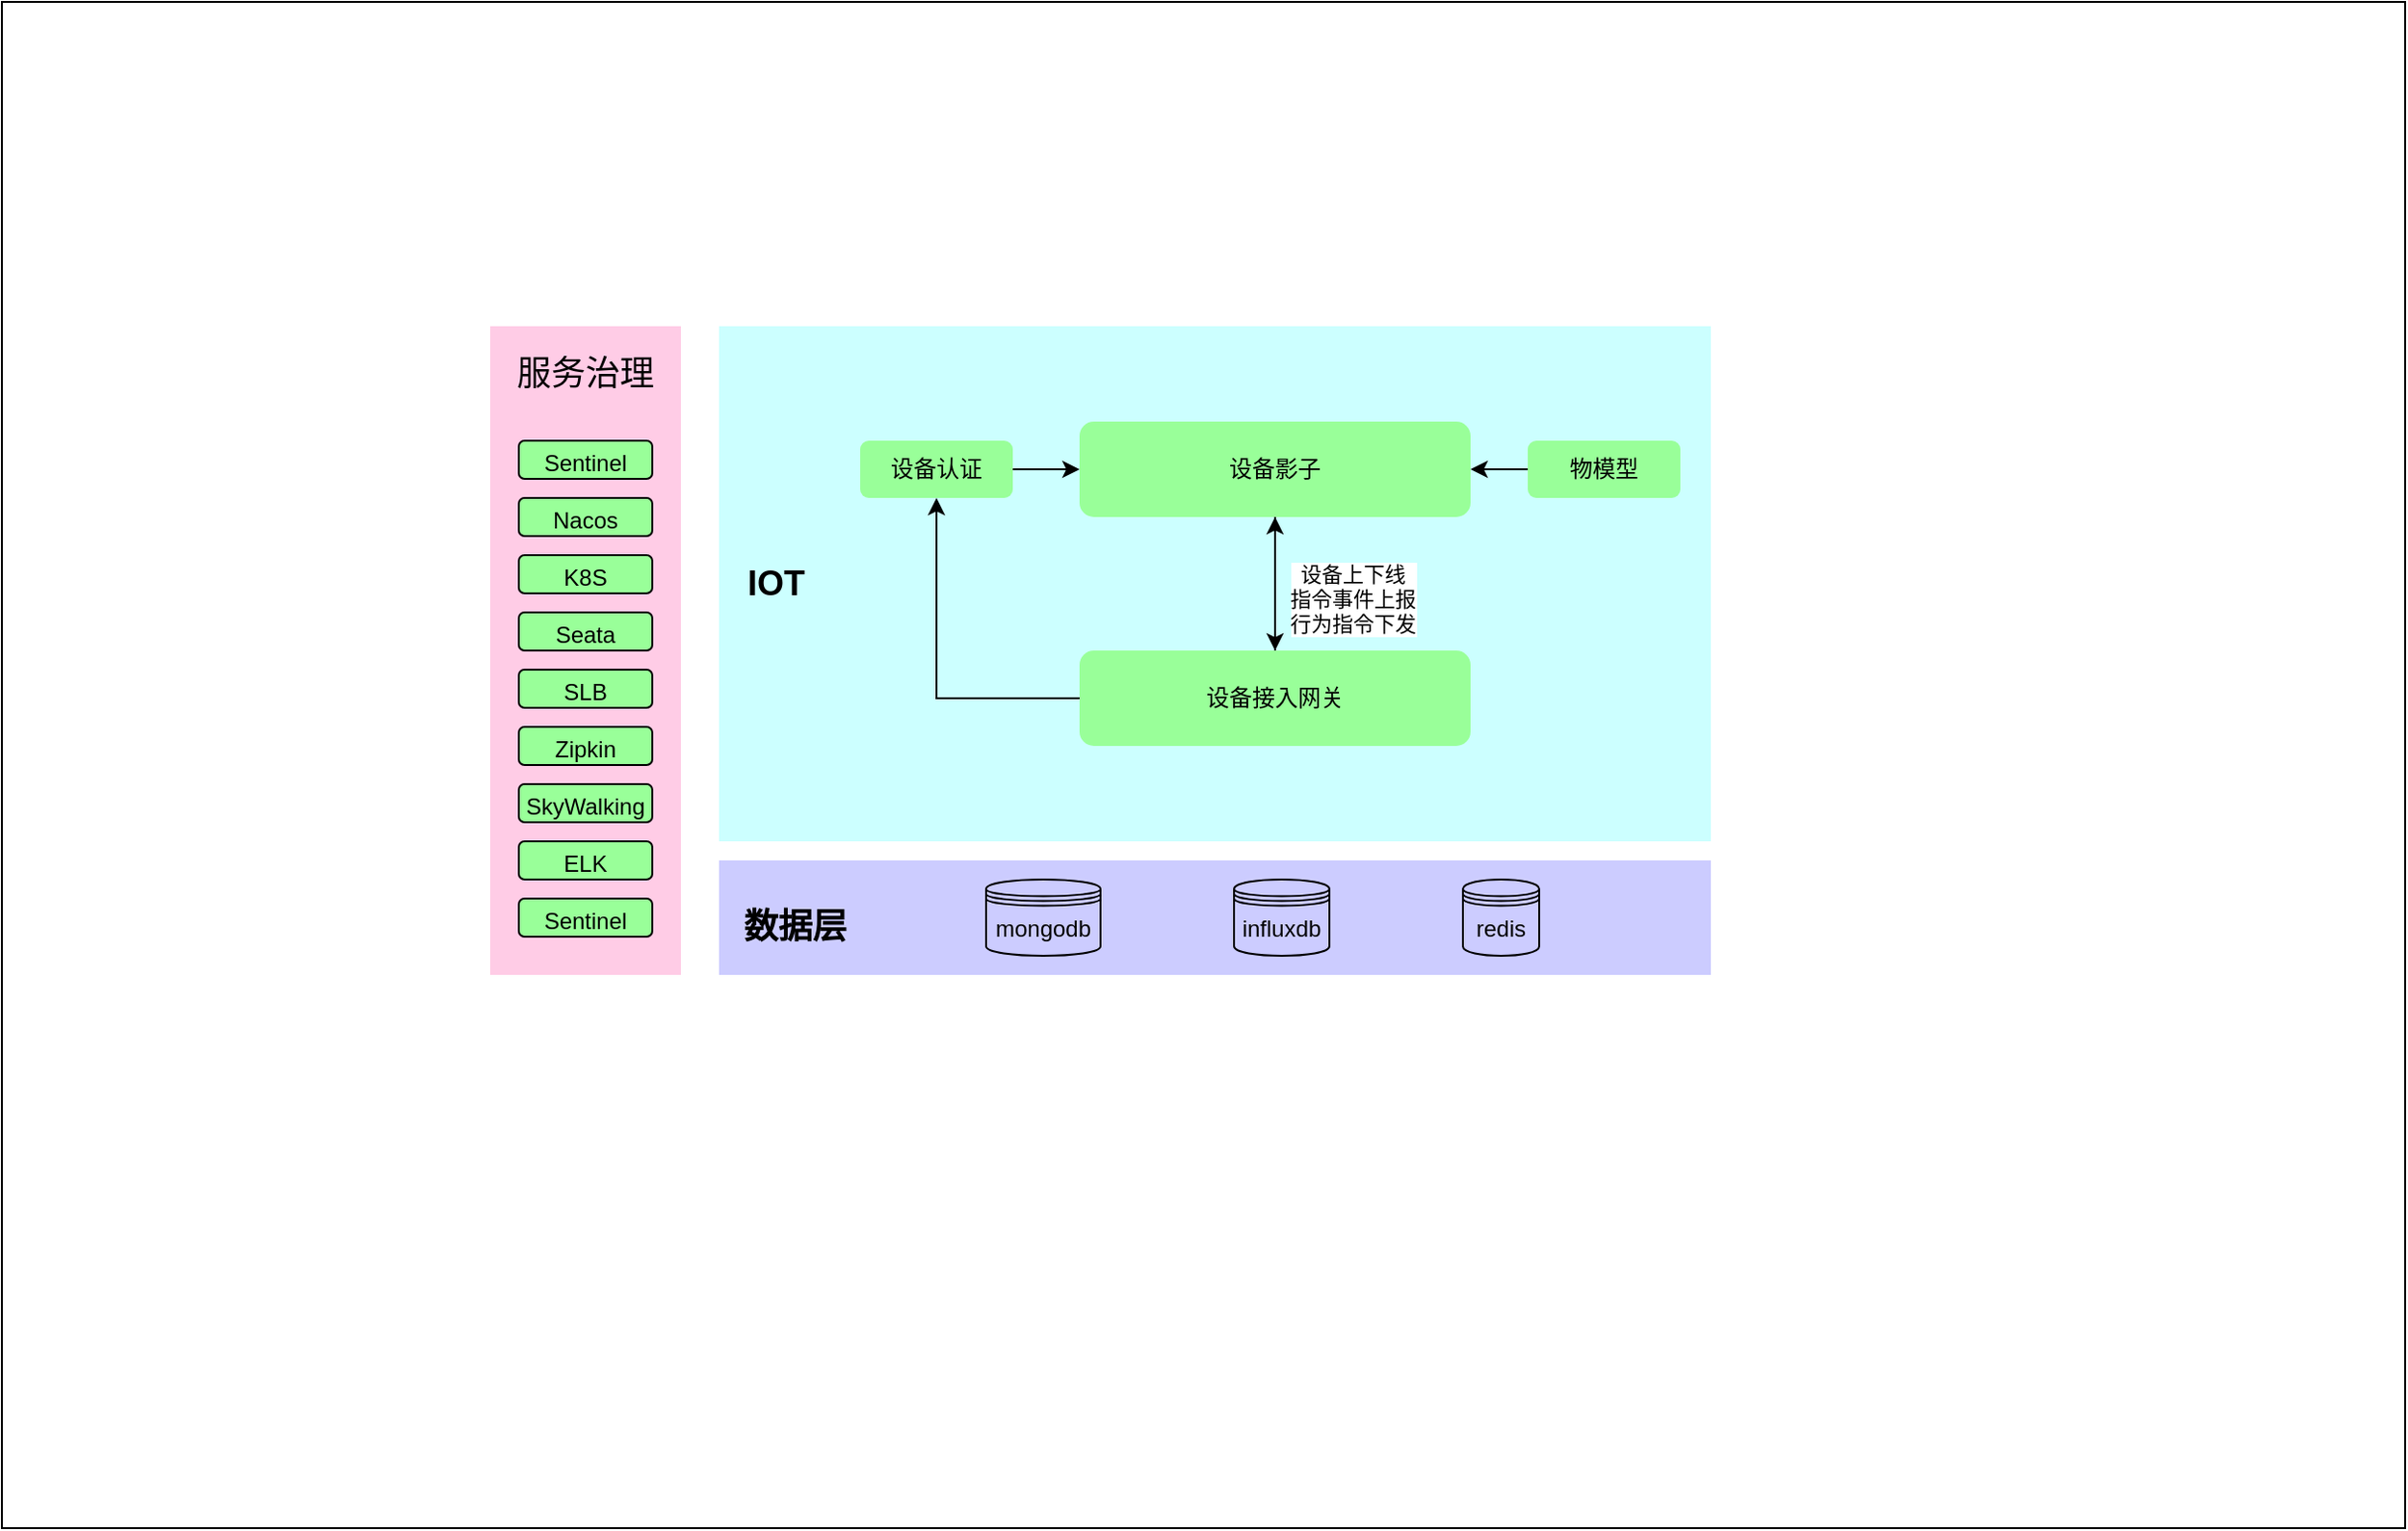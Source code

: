 <mxfile version="20.2.5" type="github">
  <diagram id="40aXMJElyH3ZojQQO4nJ" name="第 1 页">
    <mxGraphModel dx="2012" dy="635" grid="1" gridSize="10" guides="1" tooltips="1" connect="1" arrows="1" fold="1" page="1" pageScale="1" pageWidth="827" pageHeight="1169" math="0" shadow="0">
      <root>
        <mxCell id="0" />
        <mxCell id="1" parent="0" />
        <mxCell id="PQlzH3_l8pk0wqPPST7m-7" value="" style="rounded=0;whiteSpace=wrap;html=1;" vertex="1" parent="1">
          <mxGeometry x="-216" y="40" width="1260" height="800" as="geometry" />
        </mxCell>
        <mxCell id="PQlzH3_l8pk0wqPPST7m-59" value="" style="rounded=0;whiteSpace=wrap;html=1;fillColor=#CCFFFF;strokeColor=none;" vertex="1" parent="1">
          <mxGeometry x="160" y="210" width="520" height="270" as="geometry" />
        </mxCell>
        <mxCell id="PQlzH3_l8pk0wqPPST7m-14" value="" style="edgeStyle=orthogonalEdgeStyle;rounded=0;orthogonalLoop=1;jettySize=auto;html=1;" edge="1" parent="1" target="PQlzH3_l8pk0wqPPST7m-13">
          <mxGeometry relative="1" as="geometry">
            <mxPoint x="299" y="370" as="sourcePoint" />
          </mxGeometry>
        </mxCell>
        <mxCell id="PQlzH3_l8pk0wqPPST7m-12" value="" style="edgeStyle=orthogonalEdgeStyle;rounded=0;orthogonalLoop=1;jettySize=auto;html=1;" edge="1" parent="1" target="PQlzH3_l8pk0wqPPST7m-8">
          <mxGeometry relative="1" as="geometry">
            <mxPoint x="299" y="290" as="sourcePoint" />
          </mxGeometry>
        </mxCell>
        <mxCell id="PQlzH3_l8pk0wqPPST7m-16" value="" style="edgeStyle=orthogonalEdgeStyle;rounded=0;orthogonalLoop=1;jettySize=auto;html=1;" edge="1" parent="1" target="PQlzH3_l8pk0wqPPST7m-15">
          <mxGeometry relative="1" as="geometry">
            <mxPoint x="299" y="450" as="sourcePoint" />
          </mxGeometry>
        </mxCell>
        <mxCell id="PQlzH3_l8pk0wqPPST7m-30" value="" style="edgeStyle=orthogonalEdgeStyle;rounded=0;orthogonalLoop=1;jettySize=auto;html=1;" edge="1" parent="1" target="PQlzH3_l8pk0wqPPST7m-28">
          <mxGeometry relative="1" as="geometry">
            <mxPoint x="410" y="100" as="sourcePoint" />
          </mxGeometry>
        </mxCell>
        <mxCell id="PQlzH3_l8pk0wqPPST7m-24" value="" style="edgeStyle=orthogonalEdgeStyle;rounded=0;orthogonalLoop=1;jettySize=auto;html=1;" edge="1" parent="1" target="PQlzH3_l8pk0wqPPST7m-23">
          <mxGeometry relative="1" as="geometry">
            <mxPoint x="410" y="344" as="sourcePoint" />
          </mxGeometry>
        </mxCell>
        <mxCell id="PQlzH3_l8pk0wqPPST7m-27" value="" style="edgeStyle=orthogonalEdgeStyle;rounded=0;orthogonalLoop=1;jettySize=auto;html=1;" edge="1" parent="1" target="PQlzH3_l8pk0wqPPST7m-25">
          <mxGeometry relative="1" as="geometry">
            <mxPoint x="410" y="480" as="sourcePoint" />
          </mxGeometry>
        </mxCell>
        <mxCell id="PQlzH3_l8pk0wqPPST7m-29" value="" style="edgeStyle=orthogonalEdgeStyle;rounded=0;orthogonalLoop=1;jettySize=auto;html=1;" edge="1" parent="1" target="PQlzH3_l8pk0wqPPST7m-20">
          <mxGeometry relative="1" as="geometry">
            <mxPoint x="410" y="220" as="sourcePoint" />
          </mxGeometry>
        </mxCell>
        <mxCell id="PQlzH3_l8pk0wqPPST7m-44" style="edgeStyle=orthogonalEdgeStyle;rounded=0;orthogonalLoop=1;jettySize=auto;html=1;entryX=0.5;entryY=1;entryDx=0;entryDy=0;" edge="1" parent="1" source="PQlzH3_l8pk0wqPPST7m-34" target="PQlzH3_l8pk0wqPPST7m-42">
          <mxGeometry relative="1" as="geometry" />
        </mxCell>
        <mxCell id="PQlzH3_l8pk0wqPPST7m-49" value="" style="edgeStyle=orthogonalEdgeStyle;rounded=0;orthogonalLoop=1;jettySize=auto;html=1;" edge="1" parent="1" source="PQlzH3_l8pk0wqPPST7m-34" target="PQlzH3_l8pk0wqPPST7m-43">
          <mxGeometry relative="1" as="geometry" />
        </mxCell>
        <mxCell id="PQlzH3_l8pk0wqPPST7m-34" value="设备接入网关" style="rounded=1;whiteSpace=wrap;html=1;fillColor=#99FF99;strokeColor=none;" vertex="1" parent="1">
          <mxGeometry x="349" y="380" width="205" height="50" as="geometry" />
        </mxCell>
        <mxCell id="PQlzH3_l8pk0wqPPST7m-45" style="edgeStyle=orthogonalEdgeStyle;rounded=0;orthogonalLoop=1;jettySize=auto;html=1;entryX=0;entryY=0.5;entryDx=0;entryDy=0;" edge="1" parent="1" source="PQlzH3_l8pk0wqPPST7m-42" target="PQlzH3_l8pk0wqPPST7m-43">
          <mxGeometry relative="1" as="geometry" />
        </mxCell>
        <mxCell id="PQlzH3_l8pk0wqPPST7m-42" value="设备认证" style="rounded=1;whiteSpace=wrap;html=1;fillColor=#99FF99;strokeColor=none;" vertex="1" parent="1">
          <mxGeometry x="234" y="270" width="80" height="30" as="geometry" />
        </mxCell>
        <mxCell id="PQlzH3_l8pk0wqPPST7m-51" value="" style="edgeStyle=orthogonalEdgeStyle;rounded=0;orthogonalLoop=1;jettySize=auto;html=1;" edge="1" parent="1" source="PQlzH3_l8pk0wqPPST7m-43" target="PQlzH3_l8pk0wqPPST7m-34">
          <mxGeometry relative="1" as="geometry" />
        </mxCell>
        <mxCell id="PQlzH3_l8pk0wqPPST7m-52" value="设备上下线&lt;br&gt;指令事件上报&lt;br&gt;行为指令下发" style="edgeLabel;html=1;align=center;verticalAlign=middle;resizable=0;points=[];fillColor=#CCFFE6;" vertex="1" connectable="0" parent="PQlzH3_l8pk0wqPPST7m-51">
          <mxGeometry x="-0.294" y="2" relative="1" as="geometry">
            <mxPoint x="38" y="18" as="offset" />
          </mxGeometry>
        </mxCell>
        <mxCell id="PQlzH3_l8pk0wqPPST7m-43" value="设备影子" style="rounded=1;whiteSpace=wrap;html=1;fillColor=#99FF99;strokeColor=none;" vertex="1" parent="1">
          <mxGeometry x="349" y="260" width="205" height="50" as="geometry" />
        </mxCell>
        <mxCell id="PQlzH3_l8pk0wqPPST7m-47" value="" style="edgeStyle=orthogonalEdgeStyle;rounded=0;orthogonalLoop=1;jettySize=auto;html=1;" edge="1" parent="1" source="PQlzH3_l8pk0wqPPST7m-46" target="PQlzH3_l8pk0wqPPST7m-43">
          <mxGeometry relative="1" as="geometry" />
        </mxCell>
        <mxCell id="PQlzH3_l8pk0wqPPST7m-46" value="物模型" style="rounded=1;whiteSpace=wrap;html=1;fillColor=#99FF99;strokeColor=none;" vertex="1" parent="1">
          <mxGeometry x="584" y="270" width="80" height="30" as="geometry" />
        </mxCell>
        <mxCell id="PQlzH3_l8pk0wqPPST7m-54" value="" style="rounded=0;whiteSpace=wrap;html=1;fillColor=#CCCCFF;strokeColor=none;" vertex="1" parent="1">
          <mxGeometry x="160" y="490" width="520" height="60" as="geometry" />
        </mxCell>
        <mxCell id="PQlzH3_l8pk0wqPPST7m-56" value="mongodb" style="shape=datastore;whiteSpace=wrap;html=1;fillColor=#CCCCFF;strokeColor=default;" vertex="1" parent="1">
          <mxGeometry x="300" y="500" width="60" height="40" as="geometry" />
        </mxCell>
        <mxCell id="PQlzH3_l8pk0wqPPST7m-57" value="influxdb" style="shape=datastore;whiteSpace=wrap;html=1;fillColor=#CCCCFF;strokeColor=default;" vertex="1" parent="1">
          <mxGeometry x="430" y="500" width="50" height="40" as="geometry" />
        </mxCell>
        <mxCell id="PQlzH3_l8pk0wqPPST7m-58" value="redis" style="shape=datastore;whiteSpace=wrap;html=1;fillColor=#CCCCFF;strokeColor=default;" vertex="1" parent="1">
          <mxGeometry x="550" y="500" width="40" height="40" as="geometry" />
        </mxCell>
        <mxCell id="PQlzH3_l8pk0wqPPST7m-73" value="&lt;b&gt;&lt;font style=&quot;font-size: 18px;&quot;&gt;数据层&lt;/font&gt;&lt;/b&gt;" style="text;html=1;strokeColor=none;fillColor=none;align=center;verticalAlign=middle;whiteSpace=wrap;rounded=0;" vertex="1" parent="1">
          <mxGeometry x="170" y="510" width="60" height="30" as="geometry" />
        </mxCell>
        <mxCell id="PQlzH3_l8pk0wqPPST7m-74" value="&lt;b&gt;&lt;font style=&quot;font-size: 18px;&quot;&gt;IOT&lt;/font&gt;&lt;/b&gt;" style="text;html=1;strokeColor=none;fillColor=none;align=center;verticalAlign=middle;whiteSpace=wrap;rounded=0;" vertex="1" parent="1">
          <mxGeometry x="160" y="330" width="60" height="30" as="geometry" />
        </mxCell>
        <mxCell id="PQlzH3_l8pk0wqPPST7m-75" value="" style="rounded=0;whiteSpace=wrap;html=1;fontSize=18;strokeColor=none;fillColor=#FFCCE6;" vertex="1" parent="1">
          <mxGeometry x="40" y="210" width="100" height="340" as="geometry" />
        </mxCell>
        <mxCell id="PQlzH3_l8pk0wqPPST7m-76" value="&lt;font style=&quot;font-size: 12px;&quot;&gt;Sentinel&lt;/font&gt;" style="rounded=1;whiteSpace=wrap;html=1;fontSize=18;strokeColor=default;fillColor=#99FF99;" vertex="1" parent="1">
          <mxGeometry x="55" y="270" width="70" height="20" as="geometry" />
        </mxCell>
        <mxCell id="PQlzH3_l8pk0wqPPST7m-77" value="&lt;font style=&quot;font-size: 18px;&quot;&gt;服务治理&lt;/font&gt;" style="text;html=1;strokeColor=none;fillColor=none;align=center;verticalAlign=middle;whiteSpace=wrap;rounded=0;fontSize=12;" vertex="1" parent="1">
          <mxGeometry x="50" y="220" width="80" height="30" as="geometry" />
        </mxCell>
        <mxCell id="PQlzH3_l8pk0wqPPST7m-78" value="&lt;font style=&quot;font-size: 12px;&quot;&gt;Nacos&lt;/font&gt;" style="rounded=1;whiteSpace=wrap;html=1;fontSize=18;strokeColor=default;fillColor=#99FF99;" vertex="1" parent="1">
          <mxGeometry x="55" y="300" width="70" height="20" as="geometry" />
        </mxCell>
        <mxCell id="PQlzH3_l8pk0wqPPST7m-79" value="&lt;font style=&quot;font-size: 12px;&quot;&gt;K8S&lt;/font&gt;" style="rounded=1;whiteSpace=wrap;html=1;fontSize=18;strokeColor=default;fillColor=#99FF99;" vertex="1" parent="1">
          <mxGeometry x="55" y="330" width="70" height="20" as="geometry" />
        </mxCell>
        <mxCell id="PQlzH3_l8pk0wqPPST7m-80" value="&lt;font style=&quot;font-size: 12px;&quot;&gt;Seata&lt;/font&gt;" style="rounded=1;whiteSpace=wrap;html=1;fontSize=18;strokeColor=default;fillColor=#99FF99;" vertex="1" parent="1">
          <mxGeometry x="55" y="360" width="70" height="20" as="geometry" />
        </mxCell>
        <mxCell id="PQlzH3_l8pk0wqPPST7m-81" value="&lt;font style=&quot;font-size: 12px;&quot;&gt;SLB&lt;/font&gt;" style="rounded=1;whiteSpace=wrap;html=1;fontSize=18;strokeColor=default;fillColor=#99FF99;" vertex="1" parent="1">
          <mxGeometry x="55" y="390" width="70" height="20" as="geometry" />
        </mxCell>
        <mxCell id="PQlzH3_l8pk0wqPPST7m-82" value="&lt;font style=&quot;font-size: 12px;&quot;&gt;Zipkin&lt;/font&gt;" style="rounded=1;whiteSpace=wrap;html=1;fontSize=18;strokeColor=default;fillColor=#99FF99;" vertex="1" parent="1">
          <mxGeometry x="55" y="420" width="70" height="20" as="geometry" />
        </mxCell>
        <mxCell id="PQlzH3_l8pk0wqPPST7m-83" value="&lt;span style=&quot;font-size: 12px;&quot;&gt;SkyWalking&lt;/span&gt;" style="rounded=1;whiteSpace=wrap;html=1;fontSize=18;strokeColor=default;fillColor=#99FF99;" vertex="1" parent="1">
          <mxGeometry x="55" y="450" width="70" height="20" as="geometry" />
        </mxCell>
        <mxCell id="PQlzH3_l8pk0wqPPST7m-84" value="&lt;font style=&quot;font-size: 12px;&quot;&gt;ELK&lt;/font&gt;" style="rounded=1;whiteSpace=wrap;html=1;fontSize=18;strokeColor=default;fillColor=#99FF99;" vertex="1" parent="1">
          <mxGeometry x="55" y="480" width="70" height="20" as="geometry" />
        </mxCell>
        <mxCell id="PQlzH3_l8pk0wqPPST7m-85" value="&lt;font style=&quot;font-size: 12px;&quot;&gt;Sentinel&lt;/font&gt;" style="rounded=1;whiteSpace=wrap;html=1;fontSize=18;strokeColor=default;fillColor=#99FF99;" vertex="1" parent="1">
          <mxGeometry x="55" y="510" width="70" height="20" as="geometry" />
        </mxCell>
      </root>
    </mxGraphModel>
  </diagram>
</mxfile>
